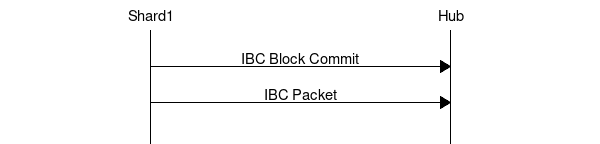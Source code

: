 # IBC (inter-blockchain communication) message sequence chart

msc {

   # The entities
   Shard1, Hub;

   |||;

   Shard1 => Hub [ label = "IBC Block Commit"];
   Shard1 => Hub [ label = "IBC Packet"];

   |||;
}
